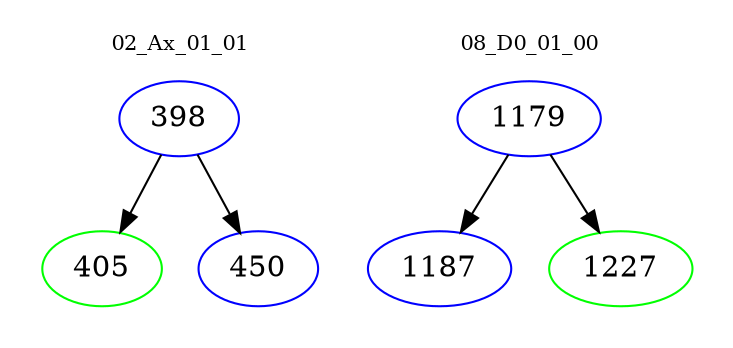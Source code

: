 digraph{
subgraph cluster_0 {
color = white
label = "02_Ax_01_01";
fontsize=10;
T0_398 [label="398", color="blue"]
T0_398 -> T0_405 [color="black"]
T0_405 [label="405", color="green"]
T0_398 -> T0_450 [color="black"]
T0_450 [label="450", color="blue"]
}
subgraph cluster_1 {
color = white
label = "08_D0_01_00";
fontsize=10;
T1_1179 [label="1179", color="blue"]
T1_1179 -> T1_1187 [color="black"]
T1_1187 [label="1187", color="blue"]
T1_1179 -> T1_1227 [color="black"]
T1_1227 [label="1227", color="green"]
}
}
